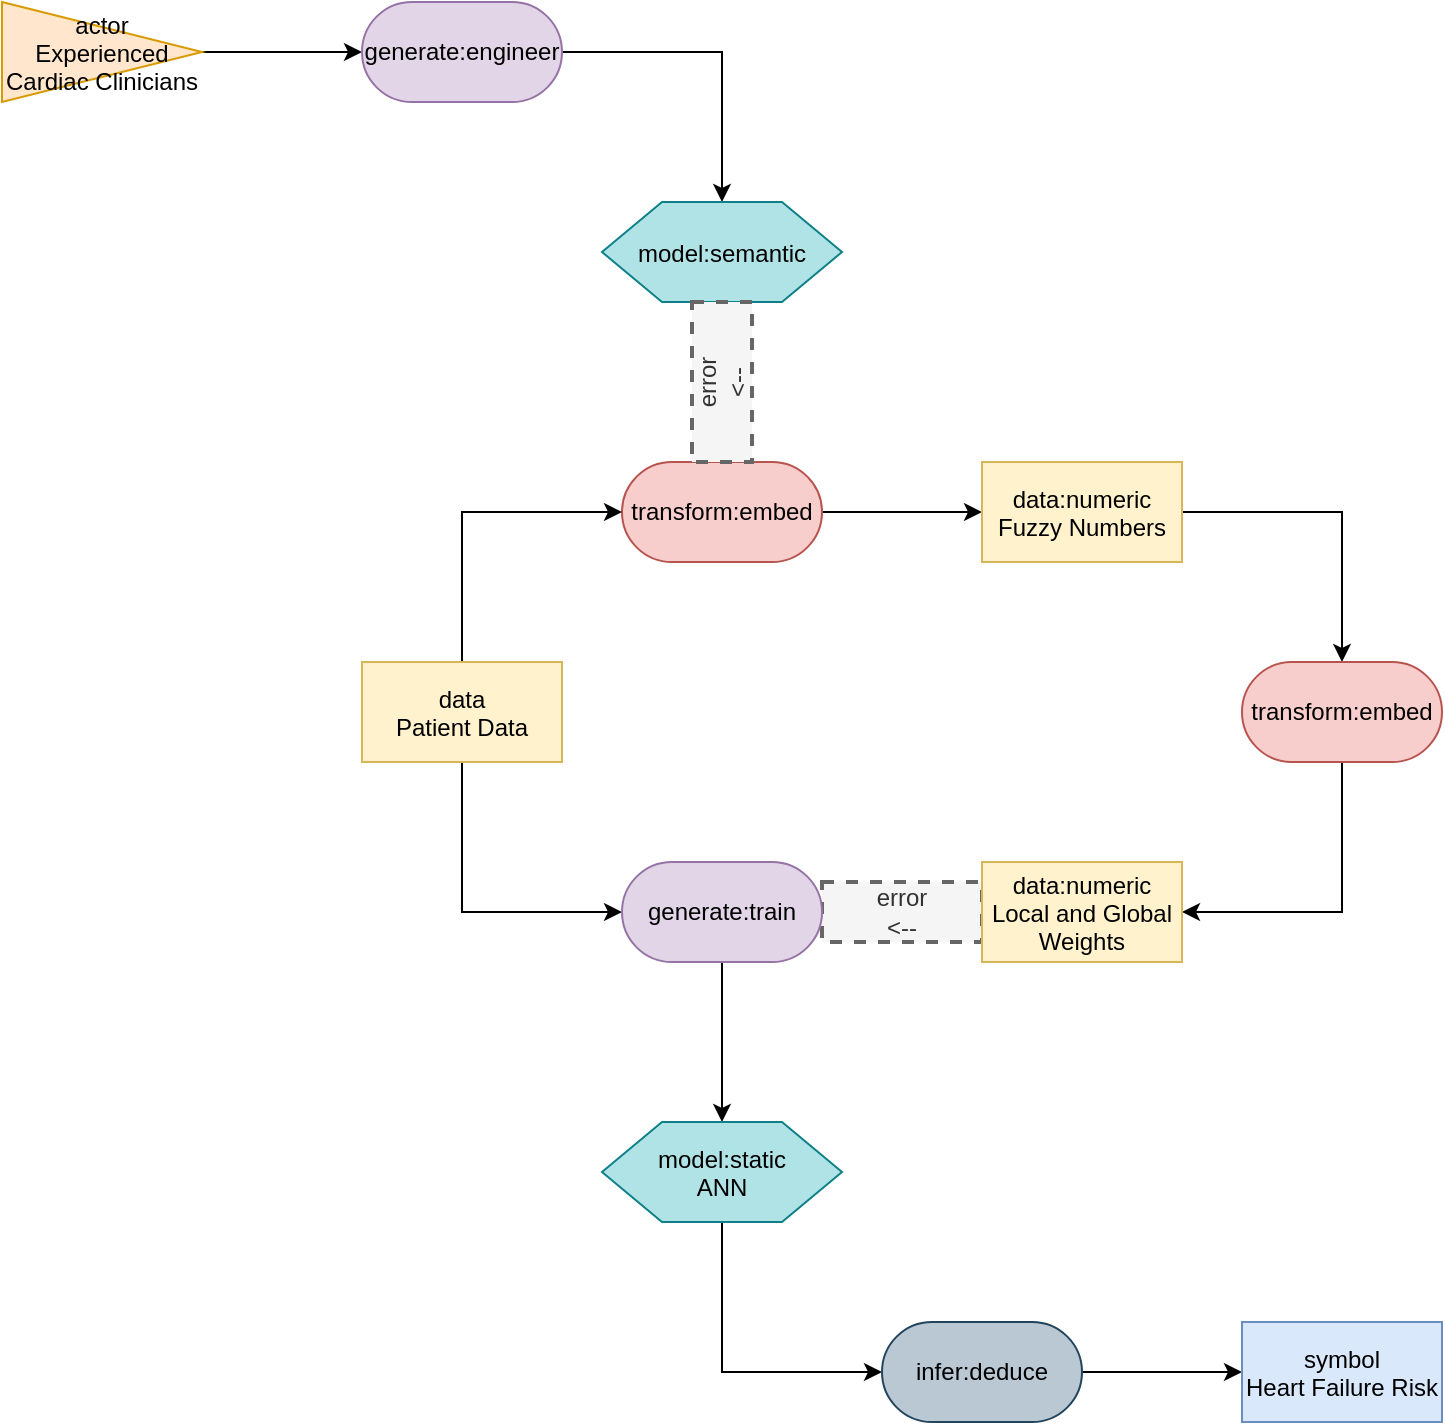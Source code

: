 <mxfile version="27.1.6" pages="2">
  <diagram name="Page-1" id="1D3w2-HprPt9uYg2HA9X">
    <mxGraphModel dx="1429" dy="856" grid="1" gridSize="10" guides="1" tooltips="1" connect="1" arrows="1" fold="1" page="1" pageScale="1" pageWidth="3300" pageHeight="4681" math="0" shadow="0">
      <root>
        <mxCell id="0" />
        <mxCell id="1" parent="0" />
        <mxCell id="WHZcsgohCzqKjQSpTnol-3" style="edgeStyle=orthogonalEdgeStyle;rounded=0;orthogonalLoop=1;jettySize=auto;html=1;entryX=0;entryY=0.5;entryDx=0;entryDy=0;" parent="1" source="WHZcsgohCzqKjQSpTnol-1" target="WHZcsgohCzqKjQSpTnol-2" edge="1">
          <mxGeometry relative="1" as="geometry" />
        </mxCell>
        <mxCell id="WHZcsgohCzqKjQSpTnol-1" value="actor&#xa;Experienced&#xa;Cardiac Clinicians" style="triangle;fillColor=#ffe6cc;strokeColor=#d79b00;" parent="1" name="actor" vertex="1">
          <mxGeometry x="700" y="430" width="100" height="50" as="geometry" />
        </mxCell>
        <mxCell id="WHZcsgohCzqKjQSpTnol-5" style="edgeStyle=orthogonalEdgeStyle;rounded=0;orthogonalLoop=1;jettySize=auto;html=1;entryX=0.5;entryY=0;entryDx=0;entryDy=0;" parent="1" source="WHZcsgohCzqKjQSpTnol-2" target="WHZcsgohCzqKjQSpTnol-4" edge="1">
          <mxGeometry relative="1" as="geometry" />
        </mxCell>
        <mxCell id="WHZcsgohCzqKjQSpTnol-2" value="generate:engineer" style="rounded=1;whiteSpace=wrap;html=1;arcSize=50;fillColor=#e1d5e7;strokeColor=#9673a6;" parent="1" name="generate:engineer" vertex="1">
          <mxGeometry x="880" y="430" width="100" height="50" as="geometry" />
        </mxCell>
        <mxCell id="WHZcsgohCzqKjQSpTnol-4" value="model:semantic" style="shape=hexagon;perimeter=hexagonPerimeter2;fillColor=#b0e3e6;strokeColor=#0e8088;" parent="1" name="model" vertex="1">
          <mxGeometry x="1000" y="530" width="120" height="50" as="geometry" />
        </mxCell>
        <mxCell id="WHZcsgohCzqKjQSpTnol-14" style="edgeStyle=orthogonalEdgeStyle;rounded=0;orthogonalLoop=1;jettySize=auto;html=1;exitX=1;exitY=0.5;exitDx=0;exitDy=0;entryX=0;entryY=0.5;entryDx=0;entryDy=0;" parent="1" source="WHZcsgohCzqKjQSpTnol-6" target="WHZcsgohCzqKjQSpTnol-13" edge="1">
          <mxGeometry relative="1" as="geometry" />
        </mxCell>
        <mxCell id="WHZcsgohCzqKjQSpTnol-6" value="transform:embed" style="rounded=1;whiteSpace=wrap;html=1;arcSize=50;fillColor=#f8cecc;strokeColor=#b85450;" parent="1" name="transform" vertex="1">
          <mxGeometry x="1010" y="660" width="100" height="50" as="geometry" />
        </mxCell>
        <mxCell id="WHZcsgohCzqKjQSpTnol-8" value="&lt;div&gt;error&lt;/div&gt;&lt;div&gt;&amp;lt;--&lt;/div&gt;" style="text;html=1;align=center;verticalAlign=middle;whiteSpace=wrap;rounded=0;dashed=1;fillColor=#f5f5f5;fontColor=#333333;strokeColor=#666666;strokeWidth=2;horizontal=1;" parent="1" name="text" vertex="1">
          <mxGeometry x="1110" y="870" width="80" height="30" as="geometry" />
        </mxCell>
        <mxCell id="WHZcsgohCzqKjQSpTnol-10" style="edgeStyle=orthogonalEdgeStyle;rounded=0;orthogonalLoop=1;jettySize=auto;html=1;exitX=0.5;exitY=0;exitDx=0;exitDy=0;entryX=0;entryY=0.5;entryDx=0;entryDy=0;" parent="1" source="WHZcsgohCzqKjQSpTnol-9" target="WHZcsgohCzqKjQSpTnol-6" edge="1">
          <mxGeometry relative="1" as="geometry" />
        </mxCell>
        <mxCell id="WHZcsgohCzqKjQSpTnol-23" style="edgeStyle=orthogonalEdgeStyle;rounded=0;orthogonalLoop=1;jettySize=auto;html=1;exitX=0.5;exitY=1;exitDx=0;exitDy=0;entryX=0;entryY=0.5;entryDx=0;entryDy=0;" parent="1" source="WHZcsgohCzqKjQSpTnol-9" target="WHZcsgohCzqKjQSpTnol-20" edge="1">
          <mxGeometry relative="1" as="geometry" />
        </mxCell>
        <mxCell id="WHZcsgohCzqKjQSpTnol-9" value="data&#xa;Patient Data" style="rectangle;fillColor=#fff2cc;strokeColor=#d6b656;" parent="1" name="data" vertex="1">
          <mxGeometry x="880" y="760" width="100" height="50" as="geometry" />
        </mxCell>
        <mxCell id="WHZcsgohCzqKjQSpTnol-17" style="edgeStyle=orthogonalEdgeStyle;rounded=0;orthogonalLoop=1;jettySize=auto;html=1;entryX=0.5;entryY=0;entryDx=0;entryDy=0;" parent="1" source="WHZcsgohCzqKjQSpTnol-13" target="WHZcsgohCzqKjQSpTnol-16" edge="1">
          <mxGeometry relative="1" as="geometry" />
        </mxCell>
        <mxCell id="WHZcsgohCzqKjQSpTnol-13" value="data:numeric&#xa;Fuzzy Numbers" style="rectangle;fillColor=#fff2cc;strokeColor=#d6b656;" parent="1" name="data" vertex="1">
          <mxGeometry x="1190" y="660" width="100" height="50" as="geometry" />
        </mxCell>
        <mxCell id="WHZcsgohCzqKjQSpTnol-19" style="edgeStyle=orthogonalEdgeStyle;rounded=0;orthogonalLoop=1;jettySize=auto;html=1;exitX=0.5;exitY=1;exitDx=0;exitDy=0;entryX=1;entryY=0.5;entryDx=0;entryDy=0;" parent="1" source="WHZcsgohCzqKjQSpTnol-16" target="WHZcsgohCzqKjQSpTnol-18" edge="1">
          <mxGeometry relative="1" as="geometry" />
        </mxCell>
        <mxCell id="WHZcsgohCzqKjQSpTnol-16" value="transform:embed" style="rounded=1;whiteSpace=wrap;html=1;arcSize=50;fillColor=#f8cecc;strokeColor=#b85450;" parent="1" name="transform" vertex="1">
          <mxGeometry x="1320" y="760" width="100" height="50" as="geometry" />
        </mxCell>
        <mxCell id="WHZcsgohCzqKjQSpTnol-18" value="data:numeric&#xa;Local and Global&#xa;Weights" style="rectangle;fillColor=#fff2cc;strokeColor=#d6b656;" parent="1" name="data" vertex="1">
          <mxGeometry x="1190" y="860" width="100" height="50" as="geometry" />
        </mxCell>
        <mxCell id="WHZcsgohCzqKjQSpTnol-26" style="edgeStyle=orthogonalEdgeStyle;rounded=0;orthogonalLoop=1;jettySize=auto;html=1;exitX=0.5;exitY=1;exitDx=0;exitDy=0;entryX=0.5;entryY=0;entryDx=0;entryDy=0;" parent="1" source="WHZcsgohCzqKjQSpTnol-20" target="WHZcsgohCzqKjQSpTnol-25" edge="1">
          <mxGeometry relative="1" as="geometry" />
        </mxCell>
        <mxCell id="WHZcsgohCzqKjQSpTnol-20" value="generate:train" style="rounded=1;whiteSpace=wrap;html=1;arcSize=50;fillColor=#e1d5e7;strokeColor=#9673a6;" parent="1" name="generate:train" vertex="1">
          <mxGeometry x="1010" y="860" width="100" height="50" as="geometry" />
        </mxCell>
        <mxCell id="WHZcsgohCzqKjQSpTnol-24" value="&lt;div&gt;error&lt;/div&gt;&lt;div&gt;&amp;lt;--&lt;/div&gt;" style="text;html=1;align=center;verticalAlign=middle;whiteSpace=wrap;rounded=0;dashed=1;fillColor=#f5f5f5;fontColor=#333333;strokeColor=#666666;strokeWidth=2;horizontal=0;" parent="1" name="text" vertex="1">
          <mxGeometry x="1045" y="580" width="30" height="80" as="geometry" />
        </mxCell>
        <mxCell id="WHZcsgohCzqKjQSpTnol-28" style="edgeStyle=orthogonalEdgeStyle;rounded=0;orthogonalLoop=1;jettySize=auto;html=1;exitX=0.5;exitY=1;exitDx=0;exitDy=0;entryX=0;entryY=0.5;entryDx=0;entryDy=0;" parent="1" source="WHZcsgohCzqKjQSpTnol-25" target="WHZcsgohCzqKjQSpTnol-27" edge="1">
          <mxGeometry relative="1" as="geometry" />
        </mxCell>
        <mxCell id="WHZcsgohCzqKjQSpTnol-25" value="model:static&#xa;ANN" style="shape=hexagon;perimeter=hexagonPerimeter2;fillColor=#b0e3e6;strokeColor=#0e8088;" parent="1" name="model" vertex="1">
          <mxGeometry x="1000" y="990" width="120" height="50" as="geometry" />
        </mxCell>
        <mxCell id="WHZcsgohCzqKjQSpTnol-30" style="edgeStyle=orthogonalEdgeStyle;rounded=0;orthogonalLoop=1;jettySize=auto;html=1;entryX=0;entryY=0.5;entryDx=0;entryDy=0;" parent="1" source="WHZcsgohCzqKjQSpTnol-27" target="WHZcsgohCzqKjQSpTnol-29" edge="1">
          <mxGeometry relative="1" as="geometry" />
        </mxCell>
        <mxCell id="WHZcsgohCzqKjQSpTnol-27" value="infer:deduce" style="rounded=1;whiteSpace=wrap;html=1;arcSize=50;fillColor=#bac8d3;strokeColor=#23445d;" parent="1" name="infer:deduce" vertex="1">
          <mxGeometry x="1140" y="1090" width="100" height="50" as="geometry" />
        </mxCell>
        <mxCell id="WHZcsgohCzqKjQSpTnol-29" value="symbol&#xa;Heart Failure Risk" style="rectangle;fillColor=#dae8fc;strokeColor=#6c8ebf;" parent="1" name="symbol" vertex="1">
          <mxGeometry x="1320" y="1090" width="100" height="50" as="geometry" />
        </mxCell>
      </root>
    </mxGraphModel>
  </diagram>
  <diagram name="Copy of Page-1" id="p9DraUfXq9_f0Pa3AOjM">
    <mxGraphModel dx="1429" dy="856" grid="1" gridSize="10" guides="1" tooltips="1" connect="1" arrows="1" fold="1" page="1" pageScale="1" pageWidth="3300" pageHeight="4681" math="0" shadow="0">
      <root>
        <mxCell id="oK-qL-o9wuo-XhmK4mDk-0" />
        <mxCell id="oK-qL-o9wuo-XhmK4mDk-1" parent="oK-qL-o9wuo-XhmK4mDk-0" />
        <mxCell id="oK-qL-o9wuo-XhmK4mDk-2" style="edgeStyle=orthogonalEdgeStyle;rounded=0;orthogonalLoop=1;jettySize=auto;html=1;entryX=0;entryY=0.5;entryDx=0;entryDy=0;" parent="oK-qL-o9wuo-XhmK4mDk-1" source="oK-qL-o9wuo-XhmK4mDk-3" target="oK-qL-o9wuo-XhmK4mDk-5" edge="1">
          <mxGeometry relative="1" as="geometry" />
        </mxCell>
        <mxCell id="oK-qL-o9wuo-XhmK4mDk-3" value="actor&#xa;Experienced&#xa;Cardiac Clinicians" style="triangle;fillColor=#ffe6cc;strokeColor=#d79b00;" parent="oK-qL-o9wuo-XhmK4mDk-1" name="actor" vertex="1">
          <mxGeometry x="700" y="430" width="100" height="50" as="geometry" />
        </mxCell>
        <mxCell id="oK-qL-o9wuo-XhmK4mDk-4" style="edgeStyle=orthogonalEdgeStyle;rounded=0;orthogonalLoop=1;jettySize=auto;html=1;entryX=0.5;entryY=0;entryDx=0;entryDy=0;" parent="oK-qL-o9wuo-XhmK4mDk-1" source="oK-qL-o9wuo-XhmK4mDk-5" target="oK-qL-o9wuo-XhmK4mDk-6" edge="1">
          <mxGeometry relative="1" as="geometry" />
        </mxCell>
        <mxCell id="oK-qL-o9wuo-XhmK4mDk-5" value="generate:engineer" style="rounded=1;whiteSpace=wrap;html=1;arcSize=50;fillColor=#e1d5e7;strokeColor=#9673a6;" parent="oK-qL-o9wuo-XhmK4mDk-1" name="generate:engineer" vertex="1">
          <mxGeometry x="880" y="430" width="100" height="50" as="geometry" />
        </mxCell>
        <mxCell id="D2R5pVe_vhakAwWObNyO-0" style="edgeStyle=orthogonalEdgeStyle;rounded=0;orthogonalLoop=1;jettySize=auto;html=1;exitX=0.5;exitY=1;exitDx=0;exitDy=0;entryX=0.5;entryY=0;entryDx=0;entryDy=0;" parent="oK-qL-o9wuo-XhmK4mDk-1" source="oK-qL-o9wuo-XhmK4mDk-6" target="oK-qL-o9wuo-XhmK4mDk-8" edge="1">
          <mxGeometry relative="1" as="geometry" />
        </mxCell>
        <mxCell id="oK-qL-o9wuo-XhmK4mDk-6" value="model:semantic" style="shape=hexagon;perimeter=hexagonPerimeter2;fillColor=#b0e3e6;strokeColor=#0e8088;" parent="oK-qL-o9wuo-XhmK4mDk-1" name="model" vertex="1">
          <mxGeometry x="1000" y="530" width="120" height="50" as="geometry" />
        </mxCell>
        <mxCell id="oK-qL-o9wuo-XhmK4mDk-7" style="edgeStyle=orthogonalEdgeStyle;rounded=0;orthogonalLoop=1;jettySize=auto;html=1;exitX=1;exitY=0.5;exitDx=0;exitDy=0;entryX=0;entryY=0.5;entryDx=0;entryDy=0;" parent="oK-qL-o9wuo-XhmK4mDk-1" source="oK-qL-o9wuo-XhmK4mDk-8" target="oK-qL-o9wuo-XhmK4mDk-14" edge="1">
          <mxGeometry relative="1" as="geometry" />
        </mxCell>
        <mxCell id="oK-qL-o9wuo-XhmK4mDk-8" value="transform:embed" style="rounded=1;whiteSpace=wrap;html=1;arcSize=50;fillColor=#f8cecc;strokeColor=#b85450;" parent="oK-qL-o9wuo-XhmK4mDk-1" name="transform" vertex="1">
          <mxGeometry x="1010" y="660" width="100" height="50" as="geometry" />
        </mxCell>
        <mxCell id="oK-qL-o9wuo-XhmK4mDk-10" style="edgeStyle=orthogonalEdgeStyle;rounded=0;orthogonalLoop=1;jettySize=auto;html=1;exitX=0.5;exitY=0;exitDx=0;exitDy=0;entryX=0;entryY=0.5;entryDx=0;entryDy=0;" parent="oK-qL-o9wuo-XhmK4mDk-1" source="oK-qL-o9wuo-XhmK4mDk-12" target="oK-qL-o9wuo-XhmK4mDk-8" edge="1">
          <mxGeometry relative="1" as="geometry" />
        </mxCell>
        <mxCell id="oK-qL-o9wuo-XhmK4mDk-11" style="edgeStyle=orthogonalEdgeStyle;rounded=0;orthogonalLoop=1;jettySize=auto;html=1;exitX=0.5;exitY=1;exitDx=0;exitDy=0;entryX=0;entryY=0.5;entryDx=0;entryDy=0;" parent="oK-qL-o9wuo-XhmK4mDk-1" source="oK-qL-o9wuo-XhmK4mDk-12" target="oK-qL-o9wuo-XhmK4mDk-19" edge="1">
          <mxGeometry relative="1" as="geometry" />
        </mxCell>
        <mxCell id="oK-qL-o9wuo-XhmK4mDk-12" value="data&#xa;Patient Data" style="rectangle;fillColor=#fff2cc;strokeColor=#d6b656;" parent="oK-qL-o9wuo-XhmK4mDk-1" name="data" vertex="1">
          <mxGeometry x="880" y="760" width="100" height="50" as="geometry" />
        </mxCell>
        <mxCell id="oK-qL-o9wuo-XhmK4mDk-13" style="edgeStyle=orthogonalEdgeStyle;rounded=0;orthogonalLoop=1;jettySize=auto;html=1;entryX=0.5;entryY=0;entryDx=0;entryDy=0;" parent="oK-qL-o9wuo-XhmK4mDk-1" source="oK-qL-o9wuo-XhmK4mDk-14" target="oK-qL-o9wuo-XhmK4mDk-16" edge="1">
          <mxGeometry relative="1" as="geometry" />
        </mxCell>
        <mxCell id="oK-qL-o9wuo-XhmK4mDk-14" value="data:numeric&#xa;Fuzzy Numbers" style="rectangle;fillColor=#fff2cc;strokeColor=#d6b656;" parent="oK-qL-o9wuo-XhmK4mDk-1" name="data" vertex="1">
          <mxGeometry x="1190" y="660" width="100" height="50" as="geometry" />
        </mxCell>
        <mxCell id="oK-qL-o9wuo-XhmK4mDk-15" style="edgeStyle=orthogonalEdgeStyle;rounded=0;orthogonalLoop=1;jettySize=auto;html=1;exitX=0.5;exitY=1;exitDx=0;exitDy=0;entryX=1;entryY=0.5;entryDx=0;entryDy=0;" parent="oK-qL-o9wuo-XhmK4mDk-1" source="oK-qL-o9wuo-XhmK4mDk-16" target="oK-qL-o9wuo-XhmK4mDk-17" edge="1">
          <mxGeometry relative="1" as="geometry" />
        </mxCell>
        <mxCell id="oK-qL-o9wuo-XhmK4mDk-16" value="transform:embed" style="rounded=1;whiteSpace=wrap;html=1;arcSize=50;fillColor=#f8cecc;strokeColor=#b85450;" parent="oK-qL-o9wuo-XhmK4mDk-1" name="transform" vertex="1">
          <mxGeometry x="1320" y="760" width="100" height="50" as="geometry" />
        </mxCell>
        <mxCell id="D2R5pVe_vhakAwWObNyO-1" style="edgeStyle=orthogonalEdgeStyle;rounded=0;orthogonalLoop=1;jettySize=auto;html=1;exitX=0;exitY=0.5;exitDx=0;exitDy=0;entryX=1;entryY=0.5;entryDx=0;entryDy=0;" parent="oK-qL-o9wuo-XhmK4mDk-1" source="oK-qL-o9wuo-XhmK4mDk-17" target="oK-qL-o9wuo-XhmK4mDk-19" edge="1">
          <mxGeometry relative="1" as="geometry" />
        </mxCell>
        <mxCell id="oK-qL-o9wuo-XhmK4mDk-17" value="data:numeric&#xa;Local and Global&#xa;Weights" style="rectangle;fillColor=#fff2cc;strokeColor=#d6b656;" parent="oK-qL-o9wuo-XhmK4mDk-1" name="data" vertex="1">
          <mxGeometry x="1190" y="860" width="100" height="50" as="geometry" />
        </mxCell>
        <mxCell id="oK-qL-o9wuo-XhmK4mDk-18" style="edgeStyle=orthogonalEdgeStyle;rounded=0;orthogonalLoop=1;jettySize=auto;html=1;exitX=0.5;exitY=1;exitDx=0;exitDy=0;entryX=0.5;entryY=0;entryDx=0;entryDy=0;" parent="oK-qL-o9wuo-XhmK4mDk-1" source="oK-qL-o9wuo-XhmK4mDk-19" target="oK-qL-o9wuo-XhmK4mDk-22" edge="1">
          <mxGeometry relative="1" as="geometry" />
        </mxCell>
        <mxCell id="oK-qL-o9wuo-XhmK4mDk-19" value="generate:train" style="rounded=1;whiteSpace=wrap;html=1;arcSize=50;fillColor=#e1d5e7;strokeColor=#9673a6;" parent="oK-qL-o9wuo-XhmK4mDk-1" name="generate:train" vertex="1">
          <mxGeometry x="1010" y="860" width="100" height="50" as="geometry" />
        </mxCell>
        <mxCell id="oK-qL-o9wuo-XhmK4mDk-21" style="edgeStyle=orthogonalEdgeStyle;rounded=0;orthogonalLoop=1;jettySize=auto;html=1;exitX=0.5;exitY=1;exitDx=0;exitDy=0;entryX=0;entryY=0.5;entryDx=0;entryDy=0;" parent="oK-qL-o9wuo-XhmK4mDk-1" source="oK-qL-o9wuo-XhmK4mDk-22" target="oK-qL-o9wuo-XhmK4mDk-24" edge="1">
          <mxGeometry relative="1" as="geometry" />
        </mxCell>
        <mxCell id="oK-qL-o9wuo-XhmK4mDk-22" value="model:static&#xa;ANN" style="shape=hexagon;perimeter=hexagonPerimeter2;fillColor=#b0e3e6;strokeColor=#0e8088;" parent="oK-qL-o9wuo-XhmK4mDk-1" name="model" vertex="1" tooltip="⚠️ Node not part of any valid pattern.">
          <mxGeometry x="1000" y="990" width="120" height="50" as="geometry" />
        </mxCell>
        <mxCell id="oK-qL-o9wuo-XhmK4mDk-23" style="edgeStyle=orthogonalEdgeStyle;rounded=0;orthogonalLoop=1;jettySize=auto;html=1;entryX=0;entryY=0.5;entryDx=0;entryDy=0;" parent="oK-qL-o9wuo-XhmK4mDk-1" source="oK-qL-o9wuo-XhmK4mDk-24" target="oK-qL-o9wuo-XhmK4mDk-25" edge="1">
          <mxGeometry relative="1" as="geometry" />
        </mxCell>
        <mxCell id="oK-qL-o9wuo-XhmK4mDk-24" value="infer:deduce" style="rounded=1;whiteSpace=wrap;html=1;arcSize=50;fillColor=#bac8d3;strokeColor=#23445d;" parent="oK-qL-o9wuo-XhmK4mDk-1" name="infer:deduce" vertex="1" tooltip="⚠️ Node not part of any valid pattern.">
          <mxGeometry x="1140" y="1090" width="100" height="50" as="geometry" />
        </mxCell>
        <mxCell id="oK-qL-o9wuo-XhmK4mDk-25" value="symbol&#xa;Heart Failure Risk" style="rectangle;fillColor=#dae8fc;strokeColor=#6c8ebf;" parent="oK-qL-o9wuo-XhmK4mDk-1" name="symbol" vertex="1" tooltip="⚠️ Node not part of any valid pattern.">
          <mxGeometry x="1320" y="1090" width="100" height="50" as="geometry" />
        </mxCell>
        <mxCell id="Vv-FBT8LLkqMqCHirroo-0" value="&lt;div&gt;error&lt;/div&gt;" style="text;html=1;align=center;verticalAlign=middle;whiteSpace=wrap;rounded=0;dashed=1;fillColor=#f5f5f5;fontColor=#333333;strokeColor=#666666;strokeWidth=2;horizontal=1;" name="text" vertex="1" parent="oK-qL-o9wuo-XhmK4mDk-1">
          <mxGeometry x="1035" y="720" width="50" height="30" as="geometry" />
        </mxCell>
        <mxCell id="Vv-FBT8LLkqMqCHirroo-1" value="&lt;div&gt;error&lt;/div&gt;" style="text;html=1;align=center;verticalAlign=middle;whiteSpace=wrap;rounded=0;dashed=1;fillColor=#f5f5f5;fontColor=#333333;strokeColor=#666666;strokeWidth=2;horizontal=1;" name="text" vertex="1" parent="oK-qL-o9wuo-XhmK4mDk-1">
          <mxGeometry x="1165" y="1050" width="50" height="30" as="geometry" />
        </mxCell>
      </root>
    </mxGraphModel>
  </diagram>
</mxfile>
